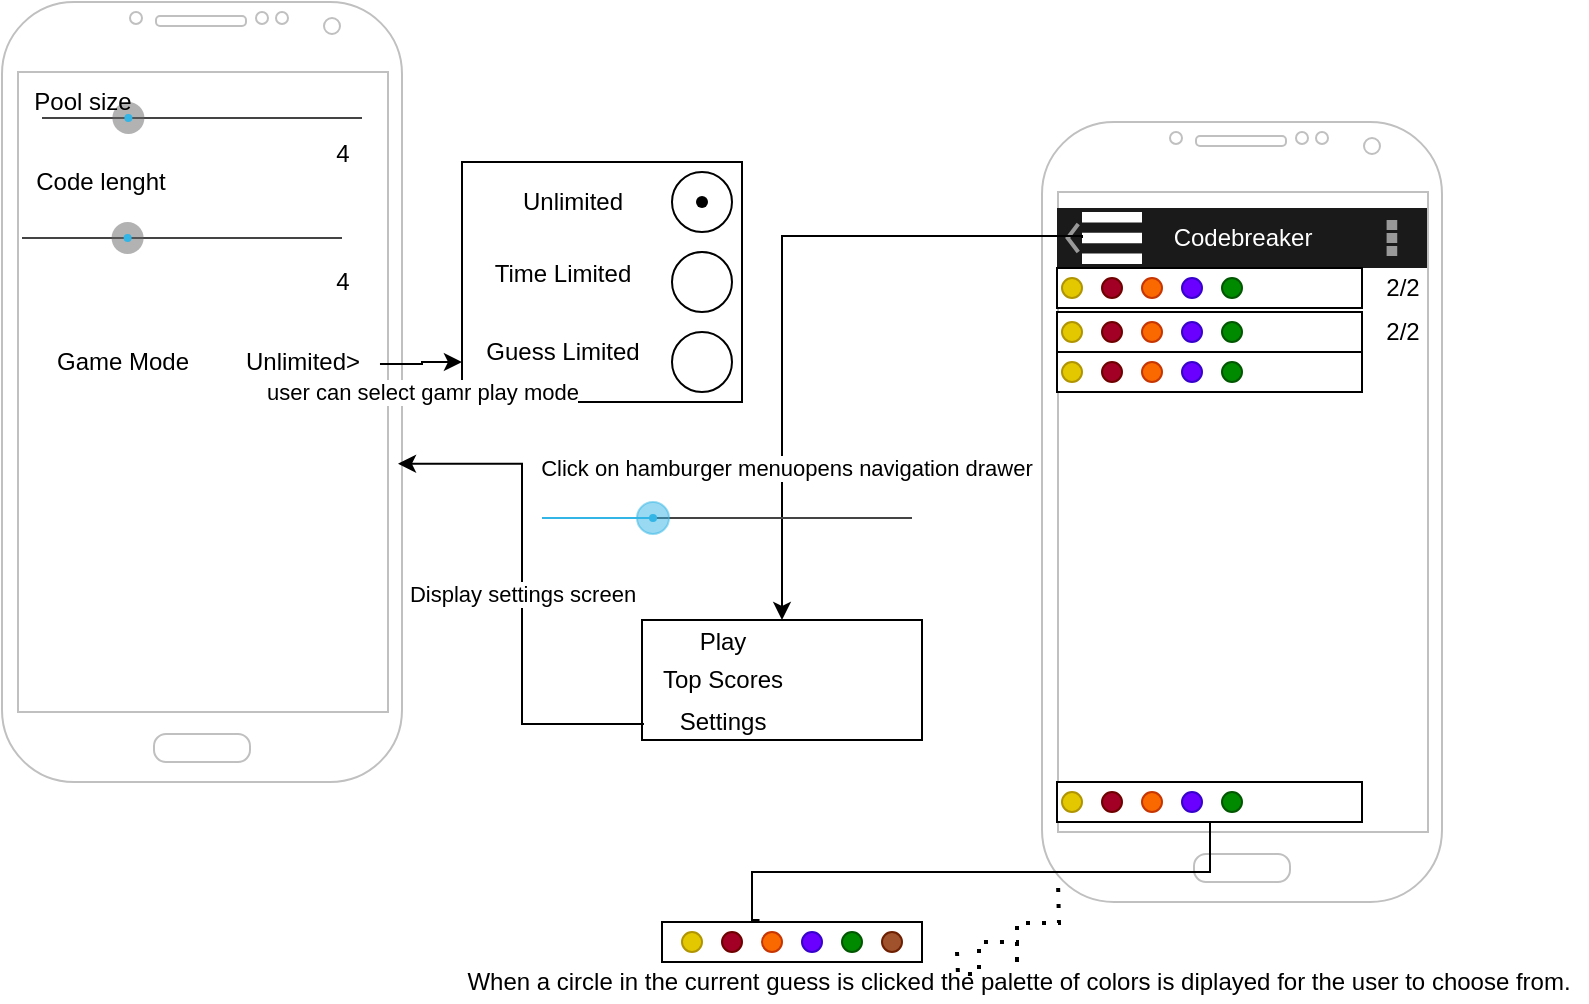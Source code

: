 <mxfile version="15.4.0" type="device"><diagram id="D80lu27-OOdp15fAQCSD" name="Page-1"><mxGraphModel dx="852" dy="494" grid="1" gridSize="10" guides="1" tooltips="1" connect="1" arrows="1" fold="1" page="1" pageScale="1" pageWidth="850" pageHeight="1100" math="0" shadow="0"><root><mxCell id="0"/><mxCell id="1" parent="0"/><mxCell id="y5q_dylEeEaTTnvS8pV7-1" value="" style="verticalLabelPosition=bottom;verticalAlign=top;html=1;shadow=0;dashed=0;strokeWidth=1;shape=mxgraph.android.phone2;strokeColor=#c0c0c0;" vertex="1" parent="1"><mxGeometry x="50" y="110" width="200" height="390" as="geometry"/></mxCell><mxCell id="y5q_dylEeEaTTnvS8pV7-10" value="" style="whiteSpace=wrap;html=1;" vertex="1" parent="1"><mxGeometry x="280" y="190" width="140" height="120" as="geometry"/></mxCell><mxCell id="y5q_dylEeEaTTnvS8pV7-12" value="" style="ellipse;whiteSpace=wrap;html=1;" vertex="1" parent="1"><mxGeometry x="385" y="195" width="30" height="30" as="geometry"/></mxCell><mxCell id="y5q_dylEeEaTTnvS8pV7-13" value="" style="shape=waypoint;sketch=0;size=6;pointerEvents=1;points=[];fillColor=none;resizable=0;rotatable=0;perimeter=centerPerimeter;snapToPoint=1;" vertex="1" parent="1"><mxGeometry x="380" y="190" width="40" height="40" as="geometry"/></mxCell><mxCell id="y5q_dylEeEaTTnvS8pV7-15" value="Unlimited" style="text;html=1;align=center;verticalAlign=middle;resizable=0;points=[];autosize=1;strokeColor=none;fillColor=none;" vertex="1" parent="1"><mxGeometry x="300" y="200" width="70" height="20" as="geometry"/></mxCell><mxCell id="y5q_dylEeEaTTnvS8pV7-16" value="" style="ellipse;whiteSpace=wrap;html=1;" vertex="1" parent="1"><mxGeometry x="385" y="235" width="30" height="30" as="geometry"/></mxCell><mxCell id="y5q_dylEeEaTTnvS8pV7-20" value="" style="ellipse;whiteSpace=wrap;html=1;" vertex="1" parent="1"><mxGeometry x="385" y="275" width="30" height="30" as="geometry"/></mxCell><mxCell id="y5q_dylEeEaTTnvS8pV7-22" value="Time Limited" style="text;html=1;align=center;verticalAlign=middle;resizable=0;points=[];autosize=1;strokeColor=none;fillColor=none;" vertex="1" parent="1"><mxGeometry x="290" y="236" width="80" height="20" as="geometry"/></mxCell><mxCell id="y5q_dylEeEaTTnvS8pV7-23" value="Guess Limited" style="text;html=1;align=center;verticalAlign=middle;resizable=0;points=[];autosize=1;strokeColor=none;fillColor=none;" vertex="1" parent="1"><mxGeometry x="285" y="275" width="90" height="20" as="geometry"/></mxCell><mxCell id="y5q_dylEeEaTTnvS8pV7-25" value="" style="verticalLabelPosition=bottom;verticalAlign=top;html=1;shadow=0;dashed=0;strokeWidth=1;shape=mxgraph.android.phone2;strokeColor=#c0c0c0;" vertex="1" parent="1"><mxGeometry x="570" y="170" width="200" height="390" as="geometry"/></mxCell><mxCell id="y5q_dylEeEaTTnvS8pV7-29" value="Codebreaker&lt;br&gt;" style="strokeWidth=1;html=1;shadow=0;dashed=0;shape=mxgraph.android.action_bar;fillColor=#1A1A1A;strokeColor=#c0c0c0;strokeWidth=2;fontColor=#FFFFFF;" vertex="1" parent="1"><mxGeometry x="577.5" y="213" width="185" height="30" as="geometry"/></mxCell><mxCell id="y5q_dylEeEaTTnvS8pV7-30" value="" style="html=1;verticalLabelPosition=bottom;labelBackgroundColor=#ffffff;verticalAlign=top;shadow=0;dashed=0;strokeWidth=2;shape=mxgraph.ios7.misc.options;sketch=0;" vertex="1" parent="1"><mxGeometry x="590" y="215" width="30" height="26" as="geometry"/></mxCell><mxCell id="y5q_dylEeEaTTnvS8pV7-31" value="" style="whiteSpace=wrap;html=1;" vertex="1" parent="1"><mxGeometry x="370" y="419" width="140" height="60" as="geometry"/></mxCell><mxCell id="y5q_dylEeEaTTnvS8pV7-32" value="Play" style="text;html=1;align=center;verticalAlign=middle;resizable=0;points=[];autosize=1;strokeColor=none;fillColor=none;" vertex="1" parent="1"><mxGeometry x="390" y="420" width="40" height="20" as="geometry"/></mxCell><mxCell id="y5q_dylEeEaTTnvS8pV7-33" value="Top Scores" style="text;html=1;align=center;verticalAlign=middle;resizable=0;points=[];autosize=1;strokeColor=none;fillColor=none;" vertex="1" parent="1"><mxGeometry x="370" y="439" width="80" height="20" as="geometry"/></mxCell><mxCell id="y5q_dylEeEaTTnvS8pV7-37" value="Settings" style="text;html=1;align=center;verticalAlign=middle;resizable=0;points=[];autosize=1;strokeColor=none;fillColor=none;" vertex="1" parent="1"><mxGeometry x="380" y="460" width="60" height="20" as="geometry"/></mxCell><mxCell id="y5q_dylEeEaTTnvS8pV7-43" value="" style="endArrow=classic;html=1;rounded=0;edgeStyle=orthogonalEdgeStyle;entryX=0.5;entryY=0;entryDx=0;entryDy=0;exitX=0;exitY=0.5;exitDx=0;exitDy=0;exitPerimeter=0;" edge="1" parent="1" source="y5q_dylEeEaTTnvS8pV7-30" target="y5q_dylEeEaTTnvS8pV7-31"><mxGeometry relative="1" as="geometry"><mxPoint x="550" y="227" as="sourcePoint"/><mxPoint x="440" y="330" as="targetPoint"/><Array as="points"><mxPoint x="590" y="227"/><mxPoint x="440" y="227"/></Array></mxGeometry></mxCell><mxCell id="y5q_dylEeEaTTnvS8pV7-44" value="Click on hamburger menuopens navigation drawer" style="edgeLabel;resizable=0;html=1;align=center;verticalAlign=middle;" connectable="0" vertex="1" parent="y5q_dylEeEaTTnvS8pV7-43"><mxGeometry relative="1" as="geometry"><mxPoint x="2" y="95" as="offset"/></mxGeometry></mxCell><mxCell id="y5q_dylEeEaTTnvS8pV7-48" value="" style="endArrow=classic;html=1;rounded=0;edgeStyle=orthogonalEdgeStyle;entryX=0.99;entryY=0.592;entryDx=0;entryDy=0;entryPerimeter=0;exitX=0.007;exitY=0.867;exitDx=0;exitDy=0;exitPerimeter=0;" edge="1" parent="1" source="y5q_dylEeEaTTnvS8pV7-31" target="y5q_dylEeEaTTnvS8pV7-1"><mxGeometry relative="1" as="geometry"><mxPoint x="370" y="360" as="sourcePoint"/><mxPoint x="470" y="360" as="targetPoint"/></mxGeometry></mxCell><mxCell id="y5q_dylEeEaTTnvS8pV7-49" value="Display settings screen" style="edgeLabel;resizable=0;html=1;align=center;verticalAlign=middle;" connectable="0" vertex="1" parent="y5q_dylEeEaTTnvS8pV7-48"><mxGeometry relative="1" as="geometry"/></mxCell><mxCell id="y5q_dylEeEaTTnvS8pV7-50" value="" style="endArrow=classic;html=1;rounded=0;edgeStyle=orthogonalEdgeStyle;entryX=-0.056;entryY=0.75;entryDx=0;entryDy=0;entryPerimeter=0;exitX=1.057;exitY=0.55;exitDx=0;exitDy=0;exitPerimeter=0;" edge="1" parent="1" source="y5q_dylEeEaTTnvS8pV7-9" target="y5q_dylEeEaTTnvS8pV7-23"><mxGeometry relative="1" as="geometry"><mxPoint x="370" y="360" as="sourcePoint"/><mxPoint x="470" y="360" as="targetPoint"/></mxGeometry></mxCell><mxCell id="y5q_dylEeEaTTnvS8pV7-51" value="user can select gamr play mode" style="edgeLabel;resizable=0;html=1;align=center;verticalAlign=middle;" connectable="0" vertex="1" parent="y5q_dylEeEaTTnvS8pV7-50"><mxGeometry relative="1" as="geometry"><mxPoint y="14" as="offset"/></mxGeometry></mxCell><mxCell id="y5q_dylEeEaTTnvS8pV7-54" value="" style="group" vertex="1" connectable="0" parent="1"><mxGeometry x="59" y="150" width="176" height="150" as="geometry"/></mxCell><mxCell id="y5q_dylEeEaTTnvS8pV7-2" value="" style="verticalLabelPosition=bottom;verticalAlign=top;html=1;shadow=0;dashed=0;strokeWidth=1;shape=mxgraph.android.progressScrubberDisabled;dx=0.27;fillColor=#33b5e5;" vertex="1" parent="y5q_dylEeEaTTnvS8pV7-54"><mxGeometry x="11" y="10" width="160" height="16" as="geometry"/></mxCell><mxCell id="y5q_dylEeEaTTnvS8pV7-3" value="Pool size" style="text;html=1;align=center;verticalAlign=middle;resizable=0;points=[];autosize=1;strokeColor=none;fillColor=none;" vertex="1" parent="y5q_dylEeEaTTnvS8pV7-54"><mxGeometry x="1" width="60" height="20" as="geometry"/></mxCell><mxCell id="y5q_dylEeEaTTnvS8pV7-4" value="4" style="text;html=1;align=center;verticalAlign=middle;resizable=0;points=[];autosize=1;strokeColor=none;fillColor=none;" vertex="1" parent="y5q_dylEeEaTTnvS8pV7-54"><mxGeometry x="151" y="90" width="20" height="20" as="geometry"/></mxCell><mxCell id="y5q_dylEeEaTTnvS8pV7-5" value="" style="verticalLabelPosition=bottom;verticalAlign=top;html=1;shadow=0;dashed=0;strokeWidth=1;shape=mxgraph.android.progressScrubberDisabled;dx=0.33;fillColor=#33b5e5;" vertex="1" parent="y5q_dylEeEaTTnvS8pV7-54"><mxGeometry x="1" y="70" width="160" height="16" as="geometry"/></mxCell><mxCell id="y5q_dylEeEaTTnvS8pV7-6" value="Code lenght" style="text;html=1;align=center;verticalAlign=middle;resizable=0;points=[];autosize=1;strokeColor=none;fillColor=none;" vertex="1" parent="y5q_dylEeEaTTnvS8pV7-54"><mxGeometry y="40" width="80" height="20" as="geometry"/></mxCell><mxCell id="y5q_dylEeEaTTnvS8pV7-7" value="4" style="text;html=1;align=center;verticalAlign=middle;resizable=0;points=[];autosize=1;strokeColor=none;fillColor=none;" vertex="1" parent="y5q_dylEeEaTTnvS8pV7-54"><mxGeometry x="151" y="26" width="20" height="20" as="geometry"/></mxCell><mxCell id="y5q_dylEeEaTTnvS8pV7-8" value="Game Mode" style="text;html=1;align=center;verticalAlign=middle;resizable=0;points=[];autosize=1;strokeColor=none;fillColor=none;" vertex="1" parent="y5q_dylEeEaTTnvS8pV7-54"><mxGeometry x="11" y="130" width="80" height="20" as="geometry"/></mxCell><mxCell id="y5q_dylEeEaTTnvS8pV7-9" value="Unlimited&amp;gt;" style="text;html=1;align=center;verticalAlign=middle;resizable=0;points=[];autosize=1;strokeColor=none;fillColor=none;" vertex="1" parent="y5q_dylEeEaTTnvS8pV7-54"><mxGeometry x="106" y="130" width="70" height="20" as="geometry"/></mxCell><mxCell id="y5q_dylEeEaTTnvS8pV7-55" value="" style="whiteSpace=wrap;html=1;" vertex="1" parent="1"><mxGeometry x="577.5" y="500" width="152.5" height="20" as="geometry"/></mxCell><mxCell id="y5q_dylEeEaTTnvS8pV7-57" value="" style="ellipse;whiteSpace=wrap;html=1;fillColor=#e3c800;strokeColor=#B09500;fontColor=#000000;" vertex="1" parent="1"><mxGeometry x="580" y="505" width="10" height="10" as="geometry"/></mxCell><mxCell id="y5q_dylEeEaTTnvS8pV7-58" value="" style="ellipse;whiteSpace=wrap;html=1;fillColor=#a20025;strokeColor=#6F0000;fontColor=#ffffff;" vertex="1" parent="1"><mxGeometry x="600" y="505" width="10" height="10" as="geometry"/></mxCell><mxCell id="y5q_dylEeEaTTnvS8pV7-59" value="" style="ellipse;whiteSpace=wrap;html=1;fillColor=#fa6800;strokeColor=#C73500;fontColor=#000000;" vertex="1" parent="1"><mxGeometry x="620" y="505" width="10" height="10" as="geometry"/></mxCell><mxCell id="y5q_dylEeEaTTnvS8pV7-60" value="" style="ellipse;whiteSpace=wrap;html=1;fillColor=#6a00ff;strokeColor=#3700CC;fontColor=#ffffff;" vertex="1" parent="1"><mxGeometry x="640" y="505" width="10" height="10" as="geometry"/></mxCell><mxCell id="y5q_dylEeEaTTnvS8pV7-61" value="" style="ellipse;whiteSpace=wrap;html=1;fillColor=#008a00;strokeColor=#005700;fontColor=#ffffff;" vertex="1" parent="1"><mxGeometry x="660" y="505" width="10" height="10" as="geometry"/></mxCell><mxCell id="y5q_dylEeEaTTnvS8pV7-63" value="" style="whiteSpace=wrap;html=1;" vertex="1" parent="1"><mxGeometry x="380" y="570" width="130" height="20" as="geometry"/></mxCell><mxCell id="y5q_dylEeEaTTnvS8pV7-64" value="" style="ellipse;whiteSpace=wrap;html=1;fillColor=#e3c800;strokeColor=#B09500;fontColor=#000000;" vertex="1" parent="1"><mxGeometry x="390" y="575" width="10" height="10" as="geometry"/></mxCell><mxCell id="y5q_dylEeEaTTnvS8pV7-65" value="" style="ellipse;whiteSpace=wrap;html=1;fillColor=#a20025;strokeColor=#6F0000;fontColor=#ffffff;" vertex="1" parent="1"><mxGeometry x="410" y="575" width="10" height="10" as="geometry"/></mxCell><mxCell id="y5q_dylEeEaTTnvS8pV7-68" value="" style="ellipse;whiteSpace=wrap;html=1;fillColor=#fa6800;strokeColor=#C73500;fontColor=#000000;" vertex="1" parent="1"><mxGeometry x="430" y="575" width="10" height="10" as="geometry"/></mxCell><mxCell id="y5q_dylEeEaTTnvS8pV7-69" value="" style="ellipse;whiteSpace=wrap;html=1;fillColor=#6a00ff;strokeColor=#3700CC;fontColor=#ffffff;" vertex="1" parent="1"><mxGeometry x="450" y="575" width="10" height="10" as="geometry"/></mxCell><mxCell id="y5q_dylEeEaTTnvS8pV7-70" value="" style="ellipse;whiteSpace=wrap;html=1;fillColor=#008a00;strokeColor=#005700;fontColor=#ffffff;" vertex="1" parent="1"><mxGeometry x="470" y="575" width="10" height="10" as="geometry"/></mxCell><mxCell id="y5q_dylEeEaTTnvS8pV7-72" value="" style="endArrow=none;html=1;rounded=0;edgeStyle=orthogonalEdgeStyle;exitX=0.375;exitY=-0.05;exitDx=0;exitDy=0;exitPerimeter=0;" edge="1" parent="1" source="y5q_dylEeEaTTnvS8pV7-63"><mxGeometry width="50" height="50" relative="1" as="geometry"><mxPoint x="390" y="490" as="sourcePoint"/><mxPoint x="654" y="520" as="targetPoint"/><Array as="points"><mxPoint x="425" y="545"/><mxPoint x="654" y="545"/></Array></mxGeometry></mxCell><mxCell id="y5q_dylEeEaTTnvS8pV7-74" value="" style="endArrow=none;dashed=1;html=1;dashPattern=1 3;strokeWidth=2;rounded=0;edgeStyle=orthogonalEdgeStyle;startArrow=none;" edge="1" parent="1" source="y5q_dylEeEaTTnvS8pV7-75"><mxGeometry width="50" height="50" relative="1" as="geometry"><mxPoint x="527.5" y="585" as="sourcePoint"/><mxPoint x="578" y="550" as="targetPoint"/></mxGeometry></mxCell><mxCell id="y5q_dylEeEaTTnvS8pV7-75" value="When a circle in the current guess is clicked the palette of colors is diplayed for the user to choose from." style="text;html=1;align=center;verticalAlign=middle;resizable=0;points=[];autosize=1;strokeColor=none;fillColor=none;" vertex="1" parent="1"><mxGeometry x="272.5" y="590" width="570" height="20" as="geometry"/></mxCell><mxCell id="y5q_dylEeEaTTnvS8pV7-76" value="" style="endArrow=none;dashed=1;html=1;dashPattern=1 3;strokeWidth=2;rounded=0;edgeStyle=orthogonalEdgeStyle;" edge="1" parent="1" target="y5q_dylEeEaTTnvS8pV7-75"><mxGeometry width="50" height="50" relative="1" as="geometry"><mxPoint x="527.5" y="585" as="sourcePoint"/><mxPoint x="577.5" y="535" as="targetPoint"/></mxGeometry></mxCell><mxCell id="y5q_dylEeEaTTnvS8pV7-78" value="" style="ellipse;whiteSpace=wrap;html=1;fillColor=#a0522d;strokeColor=#6D1F00;fontColor=#ffffff;" vertex="1" parent="1"><mxGeometry x="490" y="575" width="10" height="10" as="geometry"/></mxCell><mxCell id="y5q_dylEeEaTTnvS8pV7-79" value="" style="verticalLabelPosition=bottom;verticalAlign=top;html=1;shadow=0;dashed=0;strokeWidth=1;shape=mxgraph.android.progressScrubberPressed;dx=0.3;fillColor=#33b5e5;" vertex="1" parent="1"><mxGeometry x="320" y="360" width="185" height="16" as="geometry"/></mxCell><mxCell id="y5q_dylEeEaTTnvS8pV7-80" value="" style="whiteSpace=wrap;html=1;" vertex="1" parent="1"><mxGeometry x="577.5" y="243" width="152.5" height="20" as="geometry"/></mxCell><mxCell id="y5q_dylEeEaTTnvS8pV7-81" value="" style="ellipse;whiteSpace=wrap;html=1;fillColor=#e3c800;strokeColor=#B09500;fontColor=#000000;" vertex="1" parent="1"><mxGeometry x="580" y="248" width="10" height="10" as="geometry"/></mxCell><mxCell id="y5q_dylEeEaTTnvS8pV7-82" value="" style="ellipse;whiteSpace=wrap;html=1;fillColor=#a20025;strokeColor=#6F0000;fontColor=#ffffff;" vertex="1" parent="1"><mxGeometry x="600" y="248" width="10" height="10" as="geometry"/></mxCell><mxCell id="y5q_dylEeEaTTnvS8pV7-83" value="" style="ellipse;whiteSpace=wrap;html=1;fillColor=#fa6800;strokeColor=#C73500;fontColor=#000000;" vertex="1" parent="1"><mxGeometry x="620" y="248" width="10" height="10" as="geometry"/></mxCell><mxCell id="y5q_dylEeEaTTnvS8pV7-84" value="" style="ellipse;whiteSpace=wrap;html=1;fillColor=#6a00ff;strokeColor=#3700CC;fontColor=#ffffff;" vertex="1" parent="1"><mxGeometry x="640" y="248" width="10" height="10" as="geometry"/></mxCell><mxCell id="y5q_dylEeEaTTnvS8pV7-85" value="" style="ellipse;whiteSpace=wrap;html=1;fillColor=#008a00;strokeColor=#005700;fontColor=#ffffff;" vertex="1" parent="1"><mxGeometry x="660" y="248" width="10" height="10" as="geometry"/></mxCell><mxCell id="y5q_dylEeEaTTnvS8pV7-99" value="" style="whiteSpace=wrap;html=1;" vertex="1" parent="1"><mxGeometry x="577.5" y="265" width="152.5" height="20" as="geometry"/></mxCell><mxCell id="y5q_dylEeEaTTnvS8pV7-100" value="" style="ellipse;whiteSpace=wrap;html=1;fillColor=#e3c800;strokeColor=#B09500;fontColor=#000000;" vertex="1" parent="1"><mxGeometry x="580" y="270" width="10" height="10" as="geometry"/></mxCell><mxCell id="y5q_dylEeEaTTnvS8pV7-101" value="" style="ellipse;whiteSpace=wrap;html=1;fillColor=#a20025;strokeColor=#6F0000;fontColor=#ffffff;" vertex="1" parent="1"><mxGeometry x="600" y="270" width="10" height="10" as="geometry"/></mxCell><mxCell id="y5q_dylEeEaTTnvS8pV7-102" value="" style="ellipse;whiteSpace=wrap;html=1;fillColor=#fa6800;strokeColor=#C73500;fontColor=#000000;" vertex="1" parent="1"><mxGeometry x="620" y="270" width="10" height="10" as="geometry"/></mxCell><mxCell id="y5q_dylEeEaTTnvS8pV7-103" value="" style="ellipse;whiteSpace=wrap;html=1;fillColor=#6a00ff;strokeColor=#3700CC;fontColor=#ffffff;" vertex="1" parent="1"><mxGeometry x="640" y="270" width="10" height="10" as="geometry"/></mxCell><mxCell id="y5q_dylEeEaTTnvS8pV7-104" value="" style="ellipse;whiteSpace=wrap;html=1;fillColor=#008a00;strokeColor=#005700;fontColor=#ffffff;" vertex="1" parent="1"><mxGeometry x="660" y="270" width="10" height="10" as="geometry"/></mxCell><mxCell id="y5q_dylEeEaTTnvS8pV7-105" value="" style="whiteSpace=wrap;html=1;" vertex="1" parent="1"><mxGeometry x="577.5" y="285" width="152.5" height="20" as="geometry"/></mxCell><mxCell id="y5q_dylEeEaTTnvS8pV7-106" value="" style="ellipse;whiteSpace=wrap;html=1;fillColor=#e3c800;strokeColor=#B09500;fontColor=#000000;" vertex="1" parent="1"><mxGeometry x="580" y="290" width="10" height="10" as="geometry"/></mxCell><mxCell id="y5q_dylEeEaTTnvS8pV7-107" value="" style="ellipse;whiteSpace=wrap;html=1;fillColor=#a20025;strokeColor=#6F0000;fontColor=#ffffff;" vertex="1" parent="1"><mxGeometry x="600" y="290" width="10" height="10" as="geometry"/></mxCell><mxCell id="y5q_dylEeEaTTnvS8pV7-108" value="" style="ellipse;whiteSpace=wrap;html=1;fillColor=#fa6800;strokeColor=#C73500;fontColor=#000000;" vertex="1" parent="1"><mxGeometry x="620" y="290" width="10" height="10" as="geometry"/></mxCell><mxCell id="y5q_dylEeEaTTnvS8pV7-109" value="" style="ellipse;whiteSpace=wrap;html=1;fillColor=#6a00ff;strokeColor=#3700CC;fontColor=#ffffff;" vertex="1" parent="1"><mxGeometry x="640" y="290" width="10" height="10" as="geometry"/></mxCell><mxCell id="y5q_dylEeEaTTnvS8pV7-110" value="" style="ellipse;whiteSpace=wrap;html=1;fillColor=#008a00;strokeColor=#005700;fontColor=#ffffff;" vertex="1" parent="1"><mxGeometry x="660" y="290" width="10" height="10" as="geometry"/></mxCell><mxCell id="y5q_dylEeEaTTnvS8pV7-111" value="2/2" style="text;html=1;align=center;verticalAlign=middle;resizable=0;points=[];autosize=1;strokeColor=none;fillColor=none;" vertex="1" parent="1"><mxGeometry x="735" y="243" width="30" height="20" as="geometry"/></mxCell><mxCell id="y5q_dylEeEaTTnvS8pV7-112" value="2/2" style="text;html=1;align=center;verticalAlign=middle;resizable=0;points=[];autosize=1;strokeColor=none;fillColor=none;" vertex="1" parent="1"><mxGeometry x="735" y="265" width="30" height="20" as="geometry"/></mxCell></root></mxGraphModel></diagram></mxfile>